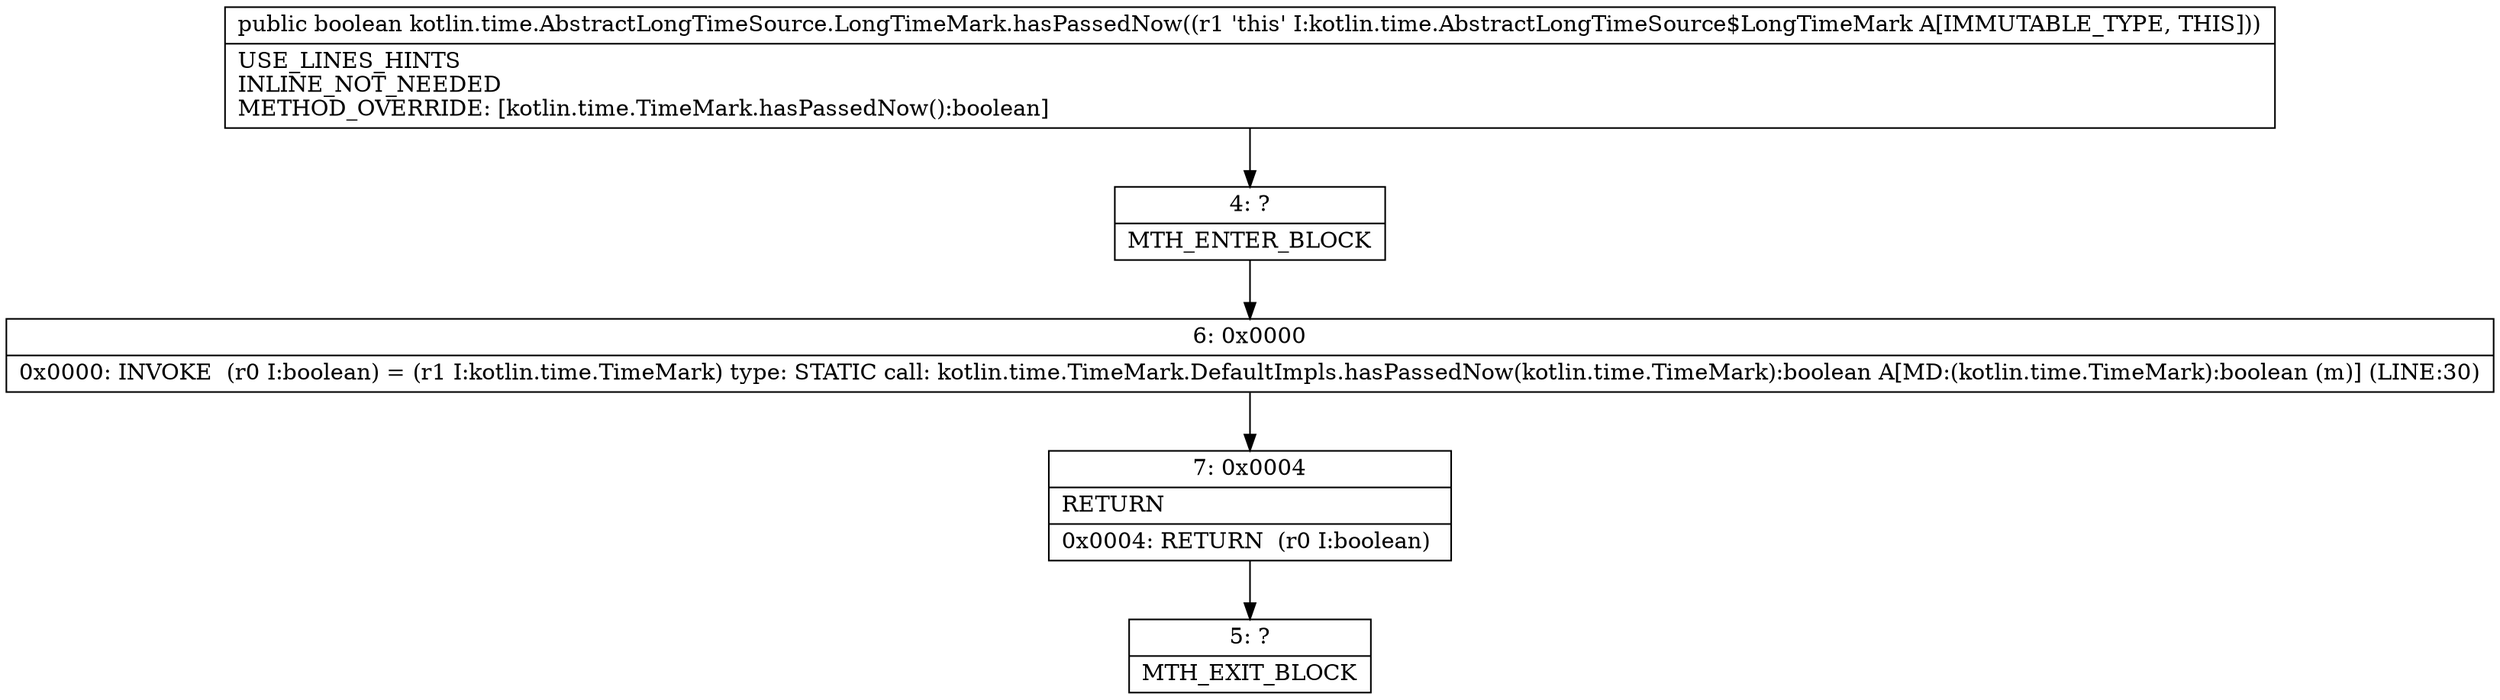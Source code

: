 digraph "CFG forkotlin.time.AbstractLongTimeSource.LongTimeMark.hasPassedNow()Z" {
Node_4 [shape=record,label="{4\:\ ?|MTH_ENTER_BLOCK\l}"];
Node_6 [shape=record,label="{6\:\ 0x0000|0x0000: INVOKE  (r0 I:boolean) = (r1 I:kotlin.time.TimeMark) type: STATIC call: kotlin.time.TimeMark.DefaultImpls.hasPassedNow(kotlin.time.TimeMark):boolean A[MD:(kotlin.time.TimeMark):boolean (m)] (LINE:30)\l}"];
Node_7 [shape=record,label="{7\:\ 0x0004|RETURN\l|0x0004: RETURN  (r0 I:boolean) \l}"];
Node_5 [shape=record,label="{5\:\ ?|MTH_EXIT_BLOCK\l}"];
MethodNode[shape=record,label="{public boolean kotlin.time.AbstractLongTimeSource.LongTimeMark.hasPassedNow((r1 'this' I:kotlin.time.AbstractLongTimeSource$LongTimeMark A[IMMUTABLE_TYPE, THIS]))  | USE_LINES_HINTS\lINLINE_NOT_NEEDED\lMETHOD_OVERRIDE: [kotlin.time.TimeMark.hasPassedNow():boolean]\l}"];
MethodNode -> Node_4;Node_4 -> Node_6;
Node_6 -> Node_7;
Node_7 -> Node_5;
}

